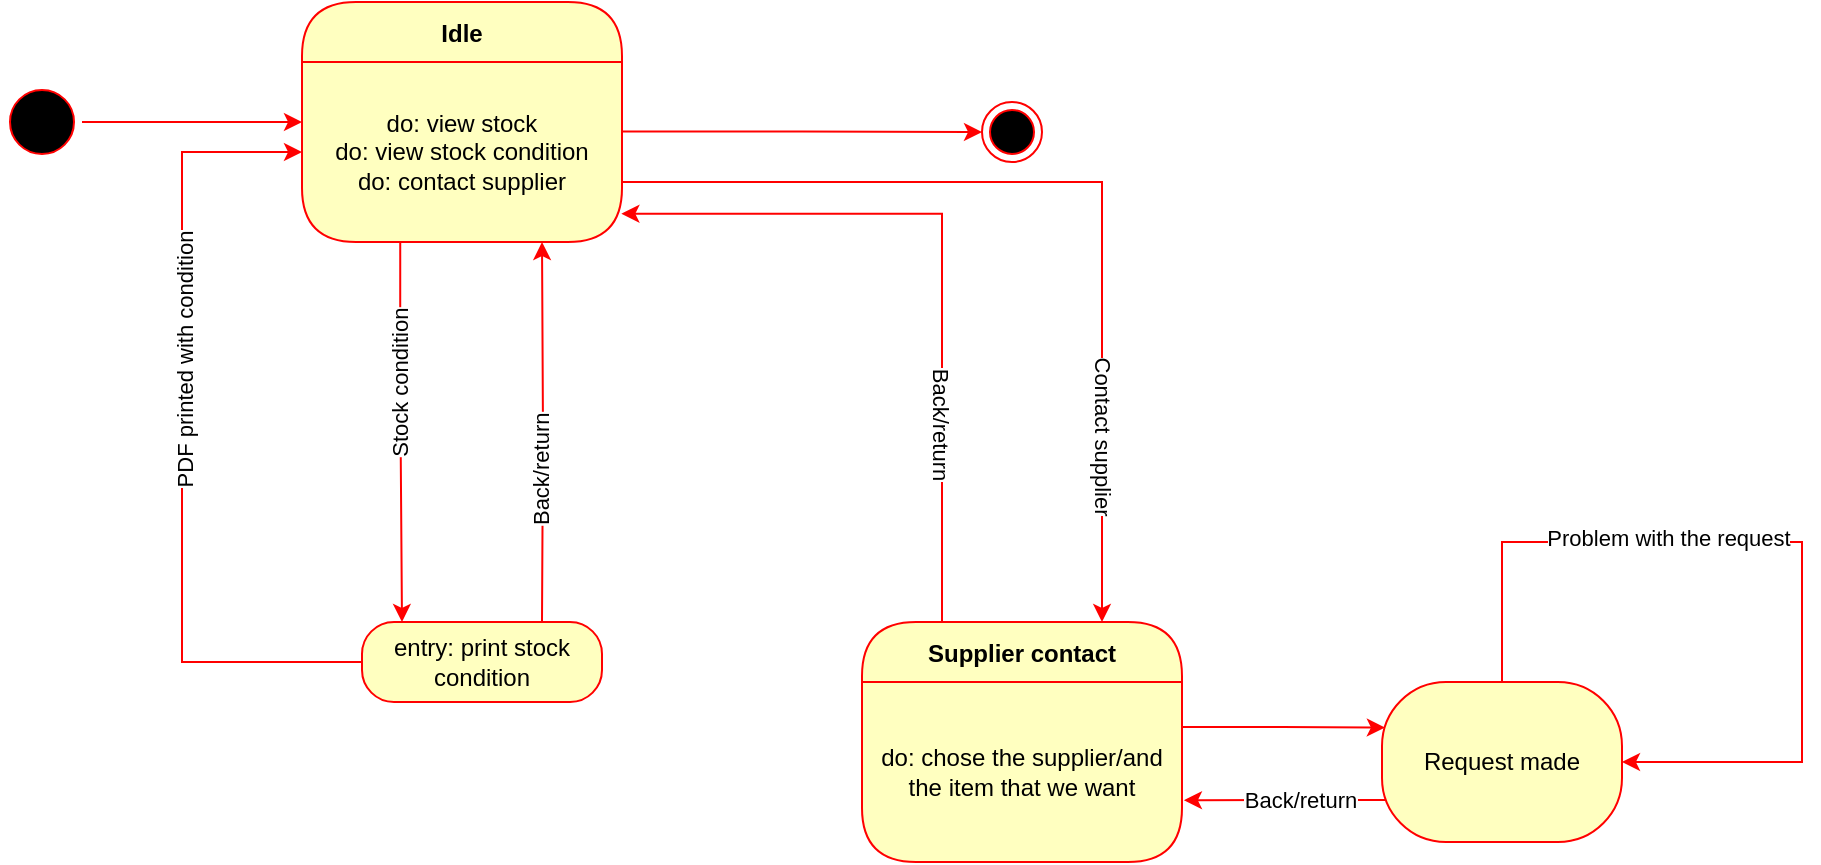 <mxfile version="20.8.10" type="github">
  <diagram name="Page-1" id="tA_SJaqa-9wHxWihn57W">
    <mxGraphModel dx="1050" dy="585" grid="1" gridSize="10" guides="1" tooltips="1" connect="1" arrows="1" fold="1" page="1" pageScale="1" pageWidth="850" pageHeight="1100" math="0" shadow="0">
      <root>
        <mxCell id="0" />
        <mxCell id="1" parent="0" />
        <mxCell id="y_sWD-JEh5Cgod3ZYhG4-3" style="edgeStyle=orthogonalEdgeStyle;rounded=0;orthogonalLoop=1;jettySize=auto;html=1;strokeColor=#FF0000;" parent="1" source="y_sWD-JEh5Cgod3ZYhG4-1" edge="1">
          <mxGeometry relative="1" as="geometry">
            <mxPoint x="260" y="100.0" as="targetPoint" />
          </mxGeometry>
        </mxCell>
        <mxCell id="y_sWD-JEh5Cgod3ZYhG4-1" value="" style="ellipse;html=1;shape=startState;fillColor=#000000;strokeColor=#ff0000;" parent="1" vertex="1">
          <mxGeometry x="110" y="80" width="40" height="40" as="geometry" />
        </mxCell>
        <mxCell id="y_sWD-JEh5Cgod3ZYhG4-4" value="Idle" style="swimlane;fontStyle=1;align=center;verticalAlign=middle;childLayout=stackLayout;horizontal=1;startSize=30;horizontalStack=0;resizeParent=0;resizeLast=1;container=0;fontColor=#000000;collapsible=0;rounded=1;arcSize=30;strokeColor=#ff0000;fillColor=#ffffc0;swimlaneFillColor=#ffffc0;dropTarget=0;" parent="1" vertex="1">
          <mxGeometry x="260" y="40" width="160" height="120" as="geometry" />
        </mxCell>
        <mxCell id="y_sWD-JEh5Cgod3ZYhG4-5" value="do: view stock&lt;br&gt;do: view stock condition&lt;br&gt;do: contact supplier" style="text;html=1;strokeColor=none;fillColor=none;align=center;verticalAlign=middle;spacingLeft=4;spacingRight=4;whiteSpace=wrap;overflow=hidden;rotatable=0;fontColor=#000000;" parent="y_sWD-JEh5Cgod3ZYhG4-4" vertex="1">
          <mxGeometry y="30" width="160" height="90" as="geometry" />
        </mxCell>
        <mxCell id="y_sWD-JEh5Cgod3ZYhG4-7" value="do: view stock&lt;br&gt;do: view stock condition" style="text;html=1;strokeColor=none;fillColor=none;align=center;verticalAlign=middle;spacingLeft=4;spacingRight=4;whiteSpace=wrap;overflow=hidden;rotatable=0;fontColor=#000000;" parent="y_sWD-JEh5Cgod3ZYhG4-4" vertex="1">
          <mxGeometry y="120" width="160" as="geometry" />
        </mxCell>
        <mxCell id="y_sWD-JEh5Cgod3ZYhG4-8" value="" style="ellipse;html=1;shape=endState;fillColor=#000000;strokeColor=#ff0000;" parent="1" vertex="1">
          <mxGeometry x="600" y="90" width="30" height="30" as="geometry" />
        </mxCell>
        <mxCell id="y_sWD-JEh5Cgod3ZYhG4-11" style="edgeStyle=orthogonalEdgeStyle;rounded=0;orthogonalLoop=1;jettySize=auto;html=1;exitX=0.307;exitY=0;exitDx=0;exitDy=0;strokeColor=#FF0000;exitPerimeter=0;" parent="1" source="y_sWD-JEh5Cgod3ZYhG4-7" edge="1">
          <mxGeometry relative="1" as="geometry">
            <mxPoint x="310" y="350" as="targetPoint" />
            <Array as="points">
              <mxPoint x="309" y="230" />
              <mxPoint x="310" y="230" />
            </Array>
          </mxGeometry>
        </mxCell>
        <mxCell id="y_sWD-JEh5Cgod3ZYhG4-18" value="Stock condition" style="edgeLabel;html=1;align=center;verticalAlign=middle;resizable=0;points=[];rotation=-90;" parent="y_sWD-JEh5Cgod3ZYhG4-11" vertex="1" connectable="0">
          <mxGeometry x="-0.023" y="-1" relative="1" as="geometry">
            <mxPoint y="-22" as="offset" />
          </mxGeometry>
        </mxCell>
        <mxCell id="y_sWD-JEh5Cgod3ZYhG4-12" style="edgeStyle=orthogonalEdgeStyle;rounded=0;orthogonalLoop=1;jettySize=auto;html=1;exitX=0.75;exitY=1;exitDx=0;exitDy=0;strokeColor=#FF0000;entryX=0.75;entryY=1;entryDx=0;entryDy=0;" parent="1" target="y_sWD-JEh5Cgod3ZYhG4-5" edge="1">
          <mxGeometry relative="1" as="geometry">
            <mxPoint x="380" y="350" as="sourcePoint" />
          </mxGeometry>
        </mxCell>
        <mxCell id="y_sWD-JEh5Cgod3ZYhG4-16" value="Back/return" style="edgeLabel;html=1;align=center;verticalAlign=middle;resizable=0;points=[];rotation=-90;" parent="y_sWD-JEh5Cgod3ZYhG4-12" vertex="1" connectable="0">
          <mxGeometry x="-0.208" y="1" relative="1" as="geometry">
            <mxPoint as="offset" />
          </mxGeometry>
        </mxCell>
        <mxCell id="y_sWD-JEh5Cgod3ZYhG4-21" style="edgeStyle=orthogonalEdgeStyle;rounded=0;orthogonalLoop=1;jettySize=auto;html=1;entryX=0;entryY=0.5;entryDx=0;entryDy=0;strokeColor=#FF0000;" parent="1" source="y_sWD-JEh5Cgod3ZYhG4-19" target="y_sWD-JEh5Cgod3ZYhG4-5" edge="1">
          <mxGeometry relative="1" as="geometry">
            <Array as="points">
              <mxPoint x="200" y="370" />
              <mxPoint x="200" y="115" />
            </Array>
          </mxGeometry>
        </mxCell>
        <mxCell id="y_sWD-JEh5Cgod3ZYhG4-22" value="PDF printed with condition" style="edgeLabel;html=1;align=center;verticalAlign=middle;resizable=0;points=[];rotation=-90;" parent="y_sWD-JEh5Cgod3ZYhG4-21" vertex="1" connectable="0">
          <mxGeometry x="0.189" y="-1" relative="1" as="geometry">
            <mxPoint as="offset" />
          </mxGeometry>
        </mxCell>
        <mxCell id="y_sWD-JEh5Cgod3ZYhG4-19" value="entry: print stock condition" style="rounded=1;whiteSpace=wrap;html=1;arcSize=40;fontColor=#000000;fillColor=#ffffc0;strokeColor=#ff0000;" parent="1" vertex="1">
          <mxGeometry x="290" y="350" width="120" height="40" as="geometry" />
        </mxCell>
        <mxCell id="y_sWD-JEh5Cgod3ZYhG4-10" style="edgeStyle=orthogonalEdgeStyle;rounded=0;orthogonalLoop=1;jettySize=auto;html=1;strokeColor=#FF0000;exitX=1.001;exitY=0.386;exitDx=0;exitDy=0;exitPerimeter=0;" parent="1" source="y_sWD-JEh5Cgod3ZYhG4-5" target="y_sWD-JEh5Cgod3ZYhG4-8" edge="1">
          <mxGeometry relative="1" as="geometry" />
        </mxCell>
        <mxCell id="y_sWD-JEh5Cgod3ZYhG4-23" style="edgeStyle=orthogonalEdgeStyle;rounded=0;orthogonalLoop=1;jettySize=auto;html=1;exitX=1;exitY=0.5;exitDx=0;exitDy=0;strokeColor=#FF0000;entryX=0.75;entryY=0;entryDx=0;entryDy=0;" parent="1" source="y_sWD-JEh5Cgod3ZYhG4-5" target="y_sWD-JEh5Cgod3ZYhG4-24" edge="1">
          <mxGeometry relative="1" as="geometry">
            <mxPoint x="620" y="350" as="targetPoint" />
            <Array as="points">
              <mxPoint x="420" y="130" />
              <mxPoint x="660" y="130" />
            </Array>
          </mxGeometry>
        </mxCell>
        <mxCell id="y_sWD-JEh5Cgod3ZYhG4-29" value="Contact supplier" style="edgeLabel;html=1;align=center;verticalAlign=middle;resizable=0;points=[];rotation=90;" parent="y_sWD-JEh5Cgod3ZYhG4-23" vertex="1" connectable="0">
          <mxGeometry x="0.606" y="1" relative="1" as="geometry">
            <mxPoint as="offset" />
          </mxGeometry>
        </mxCell>
        <mxCell id="y_sWD-JEh5Cgod3ZYhG4-30" style="edgeStyle=orthogonalEdgeStyle;rounded=0;orthogonalLoop=1;jettySize=auto;html=1;exitX=0.25;exitY=0;exitDx=0;exitDy=0;strokeColor=#FF0000;entryX=0.998;entryY=0.843;entryDx=0;entryDy=0;entryPerimeter=0;" parent="1" source="y_sWD-JEh5Cgod3ZYhG4-24" target="y_sWD-JEh5Cgod3ZYhG4-5" edge="1">
          <mxGeometry relative="1" as="geometry">
            <mxPoint x="480" y="160" as="targetPoint" />
          </mxGeometry>
        </mxCell>
        <mxCell id="y_sWD-JEh5Cgod3ZYhG4-33" value="Back/return" style="edgeLabel;html=1;align=center;verticalAlign=middle;resizable=0;points=[];rotation=90;" parent="y_sWD-JEh5Cgod3ZYhG4-30" vertex="1" connectable="0">
          <mxGeometry x="-0.601" relative="1" as="geometry">
            <mxPoint y="-27" as="offset" />
          </mxGeometry>
        </mxCell>
        <mxCell id="y_sWD-JEh5Cgod3ZYhG4-24" value="Supplier contact" style="swimlane;fontStyle=1;align=center;verticalAlign=middle;childLayout=stackLayout;horizontal=1;startSize=30;horizontalStack=0;resizeParent=0;resizeLast=1;container=0;fontColor=#000000;collapsible=0;rounded=1;arcSize=30;strokeColor=#ff0000;fillColor=#ffffc0;swimlaneFillColor=#ffffc0;dropTarget=0;" parent="1" vertex="1">
          <mxGeometry x="540" y="350" width="160" height="120" as="geometry" />
        </mxCell>
        <mxCell id="y_sWD-JEh5Cgod3ZYhG4-25" value="do: chose the supplier/and the item that we want" style="text;html=1;strokeColor=none;fillColor=none;align=center;verticalAlign=middle;spacingLeft=4;spacingRight=4;whiteSpace=wrap;overflow=hidden;rotatable=0;fontColor=#000000;" parent="y_sWD-JEh5Cgod3ZYhG4-24" vertex="1">
          <mxGeometry y="30" width="160" height="90" as="geometry" />
        </mxCell>
        <mxCell id="y_sWD-JEh5Cgod3ZYhG4-26" value="do: view stock&lt;br&gt;do: view stock condition" style="text;html=1;strokeColor=none;fillColor=none;align=center;verticalAlign=middle;spacingLeft=4;spacingRight=4;whiteSpace=wrap;overflow=hidden;rotatable=0;fontColor=#000000;" parent="y_sWD-JEh5Cgod3ZYhG4-24" vertex="1">
          <mxGeometry y="120" width="160" as="geometry" />
        </mxCell>
        <mxCell id="y_sWD-JEh5Cgod3ZYhG4-34" style="edgeStyle=orthogonalEdgeStyle;rounded=0;orthogonalLoop=1;jettySize=auto;html=1;exitX=1;exitY=0.25;exitDx=0;exitDy=0;strokeColor=#FF0000;entryX=0.012;entryY=0.285;entryDx=0;entryDy=0;entryPerimeter=0;" parent="1" source="y_sWD-JEh5Cgod3ZYhG4-25" target="y_sWD-JEh5Cgod3ZYhG4-36" edge="1">
          <mxGeometry relative="1" as="geometry">
            <mxPoint x="800.0" y="402.517" as="targetPoint" />
          </mxGeometry>
        </mxCell>
        <mxCell id="y_sWD-JEh5Cgod3ZYhG4-35" style="edgeStyle=orthogonalEdgeStyle;rounded=0;orthogonalLoop=1;jettySize=auto;html=1;strokeColor=#FF0000;entryX=1.006;entryY=0.657;entryDx=0;entryDy=0;entryPerimeter=0;exitX=0.015;exitY=0.738;exitDx=0;exitDy=0;exitPerimeter=0;" parent="1" source="y_sWD-JEh5Cgod3ZYhG4-36" target="y_sWD-JEh5Cgod3ZYhG4-25" edge="1">
          <mxGeometry relative="1" as="geometry">
            <mxPoint x="800" y="439" as="sourcePoint" />
          </mxGeometry>
        </mxCell>
        <mxCell id="y_sWD-JEh5Cgod3ZYhG4-40" value="Back/return" style="edgeLabel;html=1;align=center;verticalAlign=middle;resizable=0;points=[];" parent="y_sWD-JEh5Cgod3ZYhG4-35" vertex="1" connectable="0">
          <mxGeometry x="-0.172" relative="1" as="geometry">
            <mxPoint x="-1" as="offset" />
          </mxGeometry>
        </mxCell>
        <mxCell id="y_sWD-JEh5Cgod3ZYhG4-36" value="Request made" style="rounded=1;whiteSpace=wrap;html=1;arcSize=40;fontColor=#000000;fillColor=#ffffc0;strokeColor=#ff0000;" parent="1" vertex="1">
          <mxGeometry x="800" y="380" width="120" height="80" as="geometry" />
        </mxCell>
        <mxCell id="y_sWD-JEh5Cgod3ZYhG4-37" style="edgeStyle=orthogonalEdgeStyle;rounded=0;orthogonalLoop=1;jettySize=auto;html=1;entryX=1;entryY=0.5;entryDx=0;entryDy=0;strokeColor=#FF0000;" parent="1" source="y_sWD-JEh5Cgod3ZYhG4-36" target="y_sWD-JEh5Cgod3ZYhG4-36" edge="1">
          <mxGeometry relative="1" as="geometry">
            <Array as="points">
              <mxPoint x="860" y="310" />
              <mxPoint x="1010" y="310" />
              <mxPoint x="1010" y="420" />
            </Array>
          </mxGeometry>
        </mxCell>
        <mxCell id="y_sWD-JEh5Cgod3ZYhG4-38" value="Problem with the request" style="edgeLabel;html=1;align=center;verticalAlign=middle;resizable=0;points=[];" parent="y_sWD-JEh5Cgod3ZYhG4-37" vertex="1" connectable="0">
          <mxGeometry x="-0.273" y="2" relative="1" as="geometry">
            <mxPoint as="offset" />
          </mxGeometry>
        </mxCell>
      </root>
    </mxGraphModel>
  </diagram>
</mxfile>
